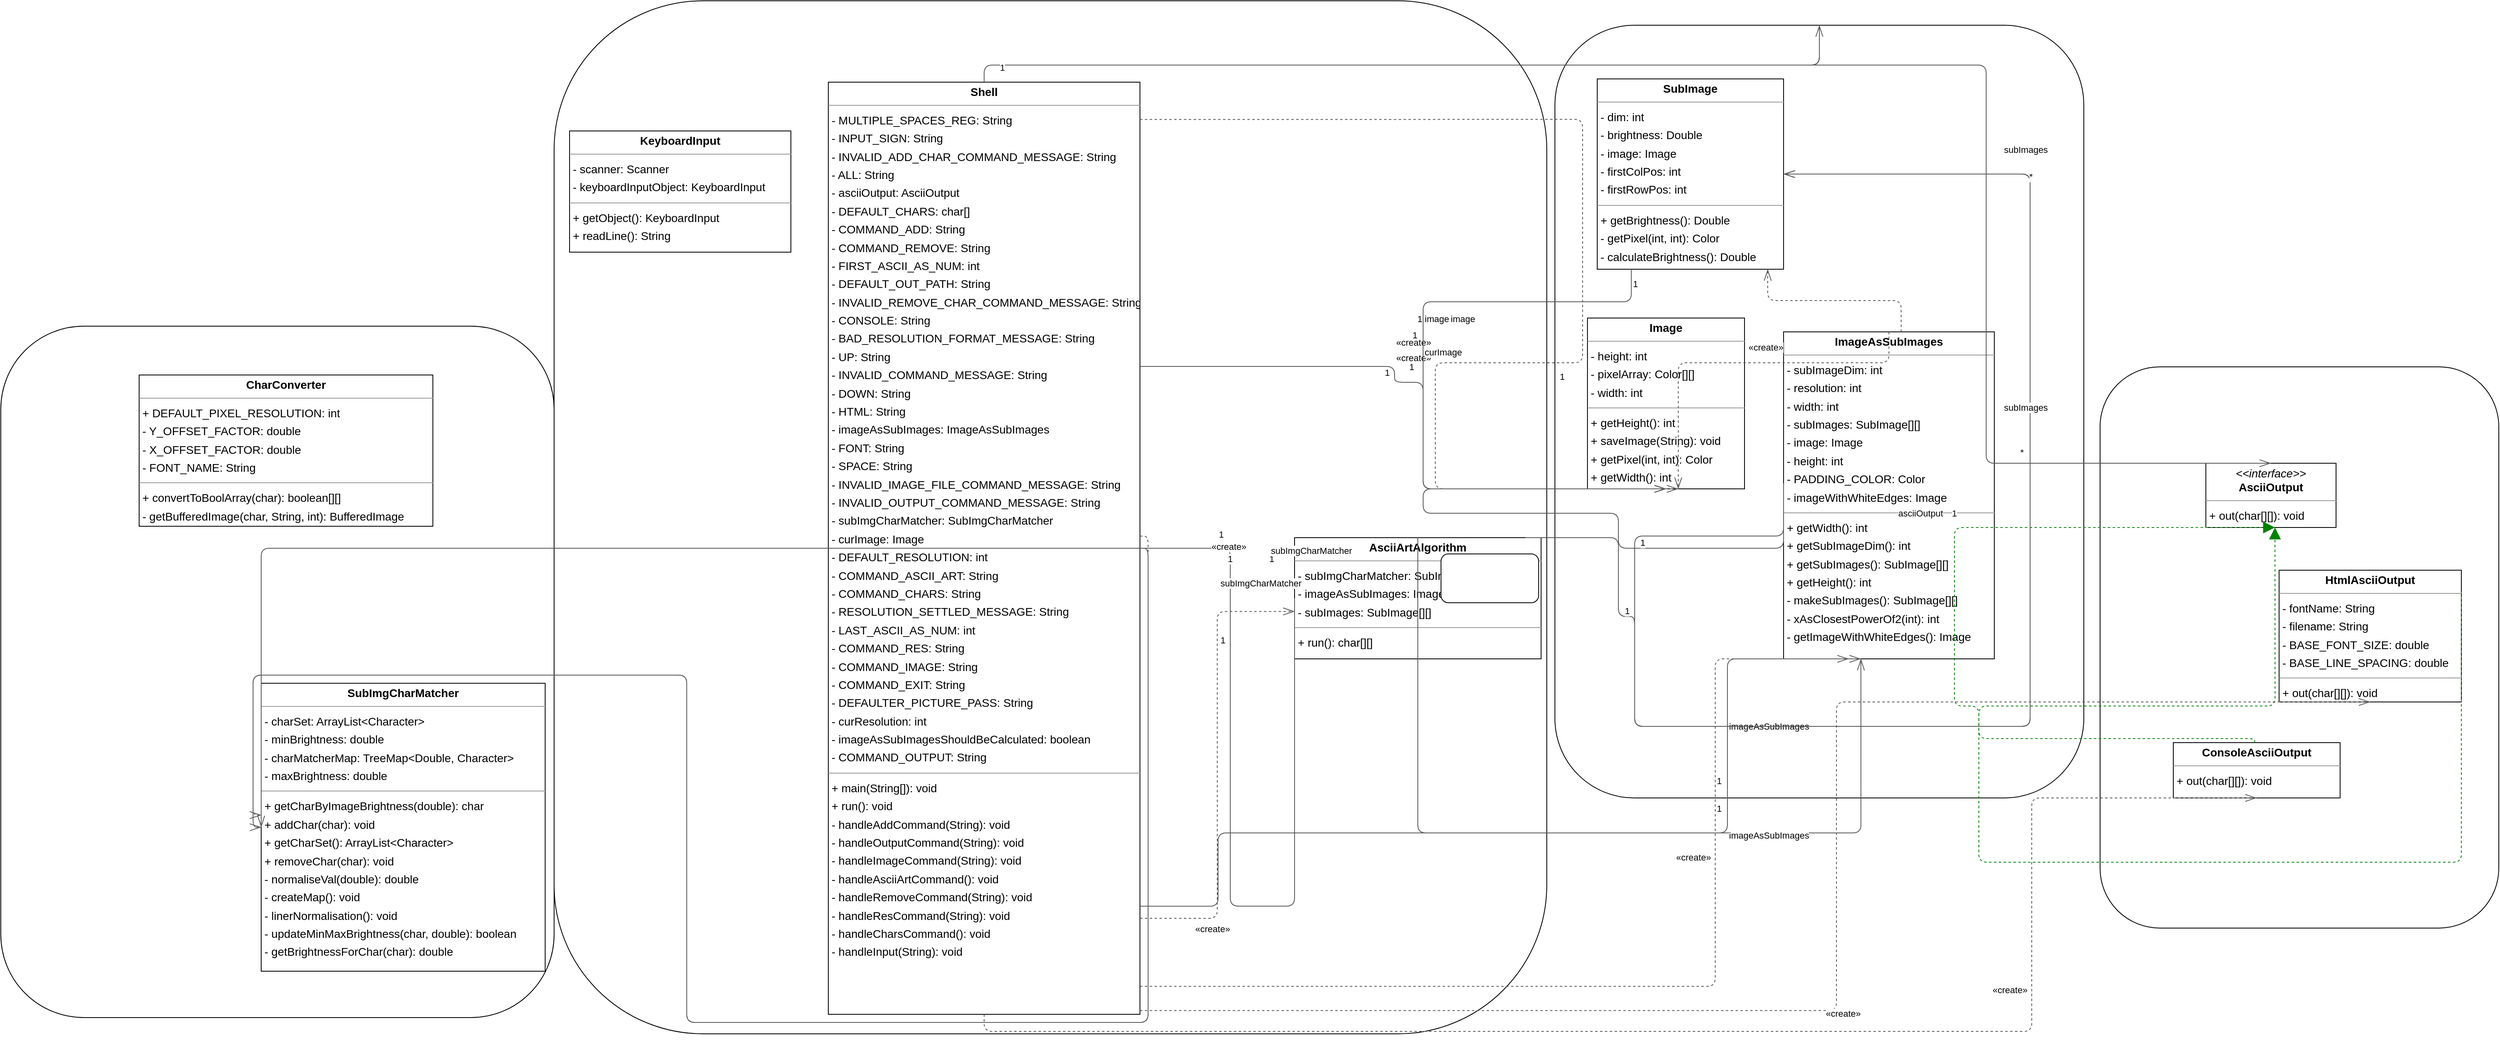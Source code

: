 <mxfile version="24.0.0" type="device">
  <diagram id="6cVKBzchmP52otBJ4pae" name="‫עמוד-1‬">
    <mxGraphModel dx="7844" dy="-596" grid="1" gridSize="10" guides="1" tooltips="1" connect="1" arrows="1" fold="1" page="0" pageScale="1" pageWidth="827" pageHeight="1169" background="none" math="0" shadow="0">
      <root>
        <mxCell id="0" />
        <mxCell id="1" parent="0" />
        <mxCell id="-XHhLIE4W5cikB3f0H-y-45" value="" style="rounded=1;whiteSpace=wrap;html=1;" vertex="1" parent="1">
          <mxGeometry x="-4410" y="2540" width="680" height="850" as="geometry" />
        </mxCell>
        <mxCell id="-XHhLIE4W5cikB3f0H-y-38" value="" style="rounded=1;whiteSpace=wrap;html=1;" vertex="1" parent="1">
          <mxGeometry x="-3730" y="2140" width="1220" height="1270" as="geometry" />
        </mxCell>
        <mxCell id="-XHhLIE4W5cikB3f0H-y-44" value="" style="rounded=1;whiteSpace=wrap;html=1;" vertex="1" parent="1">
          <mxGeometry x="-1830" y="2590" width="490" height="690" as="geometry" />
        </mxCell>
        <mxCell id="-XHhLIE4W5cikB3f0H-y-39" value="" style="rounded=1;whiteSpace=wrap;html=1;" vertex="1" parent="1">
          <mxGeometry x="-2500" y="2170" width="650" height="950" as="geometry" />
        </mxCell>
        <mxCell id="node4" value="&lt;p style=&quot;margin:0px;margin-top:4px;text-align:center;&quot;&gt;&lt;b&gt;AsciiArtAlgorithm&lt;/b&gt;&lt;/p&gt;&lt;hr size=&quot;1&quot;/&gt;&lt;p style=&quot;margin:0 0 0 4px;line-height:1.6;&quot;&gt;- subImgCharMatcher: SubImgCharMatcher&lt;br/&gt;- imageAsSubImages: ImageAsSubImages&lt;br/&gt;- subImages: SubImage[][]&lt;/p&gt;&lt;hr size=&quot;1&quot;/&gt;&lt;p style=&quot;margin:0 0 0 4px;line-height:1.6;&quot;&gt;+ run(): char[][]&lt;/p&gt;" style="verticalAlign=top;align=left;overflow=fill;fontSize=14;fontFamily=Helvetica;html=1;rounded=0;shadow=0;comic=0;labelBackgroundColor=none;strokeWidth=1;" parent="1" vertex="1">
          <mxGeometry x="-2820" y="2800" width="303" height="149" as="geometry" />
        </mxCell>
        <mxCell id="node7" value="&lt;p style=&quot;margin:0px;margin-top:4px;text-align:center;&quot;&gt;&lt;i&gt;&amp;lt;&amp;lt;interface&amp;gt;&amp;gt;&lt;/i&gt;&lt;br/&gt;&lt;b&gt;AsciiOutput&lt;/b&gt;&lt;/p&gt;&lt;hr size=&quot;1&quot;/&gt;&lt;p style=&quot;margin:0 0 0 4px;line-height:1.6;&quot;&gt;+ out(char[][]): void&lt;/p&gt;" style="verticalAlign=top;align=left;overflow=fill;fontSize=14;fontFamily=Helvetica;html=1;rounded=0;shadow=0;comic=0;labelBackgroundColor=none;strokeWidth=1;" parent="1" vertex="1">
          <mxGeometry x="-1700" y="2708.5" width="160" height="79" as="geometry" />
        </mxCell>
        <mxCell id="node5" value="&lt;p style=&quot;margin:0px;margin-top:4px;text-align:center;&quot;&gt;&lt;b&gt;CharConverter&lt;/b&gt;&lt;/p&gt;&lt;hr size=&quot;1&quot;/&gt;&lt;p style=&quot;margin:0 0 0 4px;line-height:1.6;&quot;&gt;+ DEFAULT_PIXEL_RESOLUTION: int&lt;br/&gt;- Y_OFFSET_FACTOR: double&lt;br/&gt;- X_OFFSET_FACTOR: double&lt;br/&gt;- FONT_NAME: String&lt;/p&gt;&lt;hr size=&quot;1&quot;/&gt;&lt;p style=&quot;margin:0 0 0 4px;line-height:1.6;&quot;&gt;+ convertToBoolArray(char): boolean[][]&lt;br/&gt;- getBufferedImage(char, String, int): BufferedImage&lt;/p&gt;" style="verticalAlign=top;align=left;overflow=fill;fontSize=14;fontFamily=Helvetica;html=1;rounded=0;shadow=0;comic=0;labelBackgroundColor=none;strokeWidth=1;" parent="1" vertex="1">
          <mxGeometry x="-4240" y="2600" width="361" height="186" as="geometry" />
        </mxCell>
        <mxCell id="node10" value="&lt;p style=&quot;margin:0px;margin-top:4px;text-align:center;&quot;&gt;&lt;b&gt;ConsoleAsciiOutput&lt;/b&gt;&lt;/p&gt;&lt;hr size=&quot;1&quot;/&gt;&lt;p style=&quot;margin:0 0 0 4px;line-height:1.6;&quot;&gt;+ out(char[][]): void&lt;/p&gt;" style="verticalAlign=top;align=left;overflow=fill;fontSize=14;fontFamily=Helvetica;html=1;rounded=0;shadow=0;comic=0;labelBackgroundColor=none;strokeWidth=1;" parent="1" vertex="1">
          <mxGeometry x="-1740" y="3052" width="205" height="68" as="geometry" />
        </mxCell>
        <mxCell id="node2" value="&lt;p style=&quot;margin:0px;margin-top:4px;text-align:center;&quot;&gt;&lt;b&gt;HtmlAsciiOutput&lt;/b&gt;&lt;/p&gt;&lt;hr size=&quot;1&quot;/&gt;&lt;p style=&quot;margin:0 0 0 4px;line-height:1.6;&quot;&gt;- fontName: String&lt;br/&gt;- filename: String&lt;br/&gt;- BASE_FONT_SIZE: double&lt;br/&gt;- BASE_LINE_SPACING: double&lt;/p&gt;&lt;hr size=&quot;1&quot;/&gt;&lt;p style=&quot;margin:0 0 0 4px;line-height:1.6;&quot;&gt;+ out(char[][]): void&lt;/p&gt;" style="verticalAlign=top;align=left;overflow=fill;fontSize=14;fontFamily=Helvetica;html=1;rounded=0;shadow=0;comic=0;labelBackgroundColor=none;strokeWidth=1;" parent="1" vertex="1">
          <mxGeometry x="-1610" y="2840" width="224" height="162" as="geometry" />
        </mxCell>
        <mxCell id="node3" value="&lt;p style=&quot;margin:0px;margin-top:4px;text-align:center;&quot;&gt;&lt;b&gt;Image&lt;/b&gt;&lt;/p&gt;&lt;hr size=&quot;1&quot;/&gt;&lt;p style=&quot;margin:0 0 0 4px;line-height:1.6;&quot;&gt;- height: int&lt;br/&gt;- pixelArray: Color[][]&lt;br/&gt;- width: int&lt;/p&gt;&lt;hr size=&quot;1&quot;/&gt;&lt;p style=&quot;margin:0 0 0 4px;line-height:1.6;&quot;&gt;+ getHeight(): int&lt;br/&gt;+ saveImage(String): void&lt;br/&gt;+ getPixel(int, int): Color&lt;br/&gt;+ getWidth(): int&lt;/p&gt;" style="verticalAlign=top;align=left;overflow=fill;fontSize=14;fontFamily=Helvetica;html=1;rounded=0;shadow=0;comic=0;labelBackgroundColor=none;strokeWidth=1;" parent="1" vertex="1">
          <mxGeometry x="-2460" y="2530" width="193" height="210" as="geometry" />
        </mxCell>
        <mxCell id="node1" value="&lt;p style=&quot;margin:0px;margin-top:4px;text-align:center;&quot;&gt;&lt;b&gt;ImageAsSubImages&lt;/b&gt;&lt;/p&gt;&lt;hr size=&quot;1&quot;/&gt;&lt;p style=&quot;margin:0 0 0 4px;line-height:1.6;&quot;&gt;- subImageDim: int&lt;br/&gt;- resolution: int&lt;br/&gt;- width: int&lt;br/&gt;- subImages: SubImage[][]&lt;br/&gt;- image: Image&lt;br/&gt;- height: int&lt;br/&gt;- PADDING_COLOR: Color&lt;br/&gt;- imageWithWhiteEdges: Image&lt;/p&gt;&lt;hr size=&quot;1&quot;/&gt;&lt;p style=&quot;margin:0 0 0 4px;line-height:1.6;&quot;&gt;+ getWidth(): int&lt;br/&gt;+ getSubImageDim(): int&lt;br/&gt;+ getSubImages(): SubImage[][]&lt;br/&gt;+ getHeight(): int&lt;br/&gt;- makeSubImages(): SubImage[][]&lt;br/&gt;- xAsClosestPowerOf2(int): int&lt;br/&gt;- getImageWithWhiteEdges(): Image&lt;/p&gt;" style="verticalAlign=top;align=left;overflow=fill;fontSize=14;fontFamily=Helvetica;html=1;rounded=0;shadow=0;comic=0;labelBackgroundColor=none;strokeWidth=1;" parent="1" vertex="1">
          <mxGeometry x="-2219" y="2547" width="259" height="402" as="geometry" />
        </mxCell>
        <mxCell id="node0" value="&lt;p style=&quot;margin:0px;margin-top:4px;text-align:center;&quot;&gt;&lt;b&gt;KeyboardInput&lt;/b&gt;&lt;/p&gt;&lt;hr size=&quot;1&quot;/&gt;&lt;p style=&quot;margin:0 0 0 4px;line-height:1.6;&quot;&gt;- scanner: Scanner&lt;br/&gt;- keyboardInputObject: KeyboardInput&lt;/p&gt;&lt;hr size=&quot;1&quot;/&gt;&lt;p style=&quot;margin:0 0 0 4px;line-height:1.6;&quot;&gt;+ getObject(): KeyboardInput&lt;br/&gt;+ readLine(): String&lt;/p&gt;" style="verticalAlign=top;align=left;overflow=fill;fontSize=14;fontFamily=Helvetica;html=1;rounded=0;shadow=0;comic=0;labelBackgroundColor=none;strokeWidth=1;" parent="1" vertex="1">
          <mxGeometry x="-3711" y="2300" width="272" height="149" as="geometry" />
        </mxCell>
        <mxCell id="node6" value="&lt;p style=&quot;margin:0px;margin-top:4px;text-align:center;&quot;&gt;&lt;b&gt;Shell&lt;/b&gt;&lt;/p&gt;&lt;hr size=&quot;1&quot;/&gt;&lt;p style=&quot;margin:0 0 0 4px;line-height:1.6;&quot;&gt;- MULTIPLE_SPACES_REG: String&lt;br/&gt;- INPUT_SIGN: String&lt;br/&gt;- INVALID_ADD_CHAR_COMMAND_MESSAGE: String&lt;br/&gt;- ALL: String&lt;br/&gt;- asciiOutput: AsciiOutput&lt;br/&gt;- DEFAULT_CHARS: char[]&lt;br/&gt;- COMMAND_ADD: String&lt;br/&gt;- COMMAND_REMOVE: String&lt;br/&gt;- FIRST_ASCII_AS_NUM: int&lt;br/&gt;- DEFAULT_OUT_PATH: String&lt;br/&gt;- INVALID_REMOVE_CHAR_COMMAND_MESSAGE: String&lt;br/&gt;- CONSOLE: String&lt;br/&gt;- BAD_RESOLUTION_FORMAT_MESSAGE: String&lt;br/&gt;- UP: String&lt;br/&gt;- INVALID_COMMAND_MESSAGE: String&lt;br/&gt;- DOWN: String&lt;br/&gt;- HTML: String&lt;br/&gt;- imageAsSubImages: ImageAsSubImages&lt;br/&gt;- FONT: String&lt;br/&gt;- SPACE: String&lt;br/&gt;- INVALID_IMAGE_FILE_COMMAND_MESSAGE: String&lt;br/&gt;- INVALID_OUTPUT_COMMAND_MESSAGE: String&lt;br/&gt;- subImgCharMatcher: SubImgCharMatcher&lt;br/&gt;- curImage: Image&lt;br/&gt;- DEFAULT_RESOLUTION: int&lt;br/&gt;- COMMAND_ASCII_ART: String&lt;br/&gt;- COMMAND_CHARS: String&lt;br/&gt;- RESOLUTION_SETTLED_MESSAGE: String&lt;br/&gt;- LAST_ASCII_AS_NUM: int&lt;br/&gt;- COMMAND_RES: String&lt;br/&gt;- COMMAND_IMAGE: String&lt;br/&gt;- COMMAND_EXIT: String&lt;br/&gt;- DEFAULTER_PICTURE_PASS: String&lt;br/&gt;- curResolution: int&lt;br/&gt;- imageAsSubImagesShouldBeCalculated: boolean&lt;br/&gt;- COMMAND_OUTPUT: String&lt;/p&gt;&lt;hr size=&quot;1&quot;/&gt;&lt;p style=&quot;margin:0 0 0 4px;line-height:1.6;&quot;&gt;+ main(String[]): void&lt;br/&gt;+ run(): void&lt;br/&gt;- handleAddCommand(String): void&lt;br/&gt;- handleOutputCommand(String): void&lt;br/&gt;- handleImageCommand(String): void&lt;br/&gt;- handleAsciiArtCommand(): void&lt;br/&gt;- handleRemoveCommand(String): void&lt;br/&gt;- handleResCommand(String): void&lt;br/&gt;- handleCharsCommand(): void&lt;br/&gt;- handleInput(String): void&lt;/p&gt;" style="verticalAlign=top;align=left;overflow=fill;fontSize=14;fontFamily=Helvetica;html=1;rounded=0;shadow=0;comic=0;labelBackgroundColor=none;strokeWidth=1;" parent="1" vertex="1">
          <mxGeometry x="-3393" y="2240" width="383" height="1146" as="geometry" />
        </mxCell>
        <mxCell id="node8" value="&lt;p style=&quot;margin:0px;margin-top:4px;text-align:center;&quot;&gt;&lt;b&gt;SubImage&lt;/b&gt;&lt;/p&gt;&lt;hr size=&quot;1&quot;/&gt;&lt;p style=&quot;margin:0 0 0 4px;line-height:1.6;&quot;&gt;- dim: int&lt;br/&gt;- brightness: Double&lt;br/&gt;- image: Image&lt;br/&gt;- firstColPos: int&lt;br/&gt;- firstRowPos: int&lt;/p&gt;&lt;hr size=&quot;1&quot;/&gt;&lt;p style=&quot;margin:0 0 0 4px;line-height:1.6;&quot;&gt;+ getBrightness(): Double&lt;br/&gt;- getPixel(int, int): Color&lt;br/&gt;- calculateBrightness(): Double&lt;/p&gt;" style="verticalAlign=top;align=left;overflow=fill;fontSize=14;fontFamily=Helvetica;html=1;rounded=0;shadow=0;comic=0;labelBackgroundColor=none;strokeWidth=1;" parent="1" vertex="1">
          <mxGeometry x="-2448" y="2236" width="229" height="234" as="geometry" />
        </mxCell>
        <mxCell id="node9" value="&lt;p style=&quot;margin:0px;margin-top:4px;text-align:center;&quot;&gt;&lt;b&gt;SubImgCharMatcher&lt;/b&gt;&lt;/p&gt;&lt;hr size=&quot;1&quot;/&gt;&lt;p style=&quot;margin:0 0 0 4px;line-height:1.6;&quot;&gt;- charSet: ArrayList&amp;lt;Character&amp;gt;&lt;br/&gt;- minBrightness: double&lt;br/&gt;- charMatcherMap: TreeMap&amp;lt;Double, Character&amp;gt;&lt;br/&gt;- maxBrightness: double&lt;/p&gt;&lt;hr size=&quot;1&quot;/&gt;&lt;p style=&quot;margin:0 0 0 4px;line-height:1.6;&quot;&gt;+ getCharByImageBrightness(double): char&lt;br/&gt;+ addChar(char): void&lt;br/&gt;+ getCharSet(): ArrayList&amp;lt;Character&amp;gt;&lt;br/&gt;+ removeChar(char): void&lt;br/&gt;- normaliseVal(double): double&lt;br/&gt;- createMap(): void&lt;br/&gt;- linerNormalisation(): void&lt;br/&gt;- updateMinMaxBrightness(char, double): boolean&lt;br/&gt;- getBrightnessForChar(char): double&lt;/p&gt;" style="verticalAlign=top;align=left;overflow=fill;fontSize=14;fontFamily=Helvetica;html=1;rounded=0;shadow=0;comic=0;labelBackgroundColor=none;strokeWidth=1;" parent="1" vertex="1">
          <mxGeometry x="-4090" y="2979" width="349" height="354" as="geometry" />
        </mxCell>
        <mxCell id="edge9" value="" style="html=1;rounded=1;edgeStyle=orthogonalEdgeStyle;dashed=0;startArrow=diamondThinstartSize=12;endArrow=openThin;endSize=12;strokeColor=#595959;exitX=0.500;exitY=0.000;exitDx=0;exitDy=0;entryX=0.367;entryY=1.000;entryDx=0;entryDy=0;" parent="1" source="node4" target="node1" edge="1">
          <mxGeometry width="50" height="50" relative="1" as="geometry">
            <Array as="points">
              <mxPoint x="-2554" y="3163" />
              <mxPoint x="-2288" y="3163" />
            </Array>
          </mxGeometry>
        </mxCell>
        <mxCell id="label54" value="1" style="edgeLabel;resizable=0;html=1;align=left;verticalAlign=top;strokeColor=default;" parent="edge9" vertex="1" connectable="0">
          <mxGeometry x="-2303" y="3086" as="geometry" />
        </mxCell>
        <mxCell id="label58" value="1" style="edgeLabel;resizable=0;html=1;align=left;verticalAlign=top;strokeColor=default;" parent="edge9" vertex="1" connectable="0">
          <mxGeometry x="-2303" y="3086" as="geometry" />
        </mxCell>
        <mxCell id="label59" value="imageAsSubImages" style="edgeLabel;resizable=0;html=1;align=left;verticalAlign=top;strokeColor=default;" parent="edge9" vertex="1" connectable="0">
          <mxGeometry x="-2288" y="3019" as="geometry" />
        </mxCell>
        <mxCell id="edge7" value="" style="html=1;rounded=1;edgeStyle=orthogonalEdgeStyle;dashed=0;startArrow=diamondThinstartSize=12;endArrow=openThin;endSize=12;strokeColor=#595959;exitX=0.936;exitY=0.000;exitDx=0;exitDy=0;entryX=1.000;entryY=0.500;entryDx=0;entryDy=0;" parent="1" source="node4" target="node8" edge="1">
          <mxGeometry width="50" height="50" relative="1" as="geometry">
            <Array as="points">
              <mxPoint x="-2422" y="2897" />
              <mxPoint x="-2402" y="2897" />
              <mxPoint x="-2402" y="3032" />
              <mxPoint x="-1916" y="3032" />
              <mxPoint x="-1916" y="2353" />
            </Array>
          </mxGeometry>
        </mxCell>
        <mxCell id="label42" value="1" style="edgeLabel;resizable=0;html=1;align=left;verticalAlign=top;strokeColor=default;" parent="edge7" vertex="1" connectable="0">
          <mxGeometry x="-2416" y="2877" as="geometry" />
        </mxCell>
        <mxCell id="label46" value="*" style="edgeLabel;resizable=0;html=1;align=left;verticalAlign=top;strokeColor=default;" parent="edge7" vertex="1" connectable="0">
          <mxGeometry x="-1930" y="2682" as="geometry" />
        </mxCell>
        <mxCell id="label47" value="subImages" style="edgeLabel;resizable=0;html=1;align=left;verticalAlign=top;strokeColor=default;" parent="edge7" vertex="1" connectable="0">
          <mxGeometry x="-1950" y="2310" as="geometry" />
        </mxCell>
        <mxCell id="edge8" value="" style="html=1;rounded=1;edgeStyle=orthogonalEdgeStyle;dashed=0;startArrow=diamondThinstartSize=12;endArrow=openThin;endSize=12;strokeColor=#595959;exitX=0.000;exitY=0.500;exitDx=0;exitDy=0;entryX=0.000;entryY=0.500;entryDx=0;entryDy=0;" parent="1" source="node4" target="node9" edge="1">
          <mxGeometry width="50" height="50" relative="1" as="geometry">
            <Array as="points">
              <mxPoint x="-2899" y="3253" />
              <mxPoint x="-2899" y="2813" />
            </Array>
          </mxGeometry>
        </mxCell>
        <mxCell id="label48" value="1" style="edgeLabel;resizable=0;html=1;align=left;verticalAlign=top;strokeColor=default;" parent="edge8" vertex="1" connectable="0">
          <mxGeometry x="-2913" y="2913" as="geometry" />
        </mxCell>
        <mxCell id="label52" value="1" style="edgeLabel;resizable=0;html=1;align=left;verticalAlign=top;strokeColor=default;" parent="edge8" vertex="1" connectable="0">
          <mxGeometry x="-2853" y="2813" as="geometry" />
        </mxCell>
        <mxCell id="label53" value="subImgCharMatcher" style="edgeLabel;resizable=0;html=1;align=left;verticalAlign=top;strokeColor=default;" parent="edge8" vertex="1" connectable="0">
          <mxGeometry x="-2913" y="2843" as="geometry" />
        </mxCell>
        <mxCell id="edge0" value="" style="html=1;rounded=1;edgeStyle=orthogonalEdgeStyle;dashed=1;startArrow=none;endArrow=block;endSize=12;strokeColor=#008200;exitX=0.488;exitY=0.001;exitDx=0;exitDy=0;entryX=0.531;entryY=1.001;entryDx=0;entryDy=0;" parent="1" source="node10" target="node7" edge="1">
          <mxGeometry width="50" height="50" relative="1" as="geometry">
            <Array as="points">
              <mxPoint x="-1916" y="3047" />
              <mxPoint x="-1979" y="3047" />
              <mxPoint x="-1979" y="3007" />
              <mxPoint x="-2009" y="3007" />
            </Array>
          </mxGeometry>
        </mxCell>
        <mxCell id="edge1" value="" style="html=1;rounded=1;edgeStyle=orthogonalEdgeStyle;dashed=1;startArrow=none;endArrow=block;endSize=12;strokeColor=#008200;exitX=1.000;exitY=0.164;exitDx=0;exitDy=0;entryX=0.531;entryY=1.001;entryDx=0;entryDy=0;" parent="1" source="node2" target="node7" edge="1">
          <mxGeometry width="50" height="50" relative="1" as="geometry">
            <Array as="points">
              <mxPoint x="-1979" y="3199" />
              <mxPoint x="-1979" y="3007" />
              <mxPoint x="-2009" y="3007" />
            </Array>
          </mxGeometry>
        </mxCell>
        <mxCell id="edge12" value="" style="html=1;rounded=1;edgeStyle=orthogonalEdgeStyle;dashed=1;startArrow=none;endArrow=openThin;endSize=12;strokeColor=#595959;exitX=0.500;exitY=0.000;exitDx=0;exitDy=0;entryX=0.578;entryY=1.000;entryDx=0;entryDy=0;" parent="1" source="node1" target="node3" edge="1">
          <mxGeometry width="50" height="50" relative="1" as="geometry">
            <Array as="points">
              <mxPoint x="-2254" y="2585" />
              <mxPoint x="-2647" y="2585" />
            </Array>
          </mxGeometry>
        </mxCell>
        <mxCell id="label74" value="«create»" style="edgeLabel;resizable=0;html=1;align=left;verticalAlign=top;strokeColor=default;" parent="edge12" vertex="1" connectable="0">
          <mxGeometry x="-2697" y="2566" as="geometry" />
        </mxCell>
        <mxCell id="edge19" value="" style="html=1;rounded=1;edgeStyle=orthogonalEdgeStyle;dashed=0;startArrow=diamondThinstartSize=12;endArrow=openThin;endSize=12;strokeColor=#595959;exitX=0.000;exitY=0.500;exitDx=0;exitDy=0;entryX=0.500;entryY=1.000;entryDx=0;entryDy=0;" parent="1" source="node1" target="node3" edge="1">
          <mxGeometry width="50" height="50" relative="1" as="geometry">
            <Array as="points">
              <mxPoint x="-2219" y="2813" />
              <mxPoint x="-2422" y="2813" />
              <mxPoint x="-2422" y="2770" />
              <mxPoint x="-2662" y="2770" />
              <mxPoint x="-2662" y="2740" />
            </Array>
          </mxGeometry>
        </mxCell>
        <mxCell id="label114" value="1" style="edgeLabel;resizable=0;html=1;align=left;verticalAlign=top;strokeColor=default;" parent="edge19" vertex="1" connectable="0">
          <mxGeometry x="-2681" y="2577" as="geometry" />
        </mxCell>
        <mxCell id="label118" value="1" style="edgeLabel;resizable=0;html=1;align=left;verticalAlign=top;strokeColor=default;" parent="edge19" vertex="1" connectable="0">
          <mxGeometry x="-2671" y="2518" as="geometry" />
        </mxCell>
        <mxCell id="label119" value="image" style="edgeLabel;resizable=0;html=1;align=left;verticalAlign=top;strokeColor=default;" parent="edge19" vertex="1" connectable="0">
          <mxGeometry x="-2630" y="2518" as="geometry" />
        </mxCell>
        <mxCell id="edge4" value="" style="html=1;rounded=1;edgeStyle=orthogonalEdgeStyle;dashed=1;startArrow=none;endArrow=openThin;endSize=12;strokeColor=#595959;exitX=0.558;exitY=0.000;exitDx=0;exitDy=0;entryX=0.915;entryY=1.000;entryDx=0;entryDy=0;" parent="1" source="node1" target="node8" edge="1">
          <mxGeometry width="50" height="50" relative="1" as="geometry">
            <Array as="points" />
          </mxGeometry>
        </mxCell>
        <mxCell id="label26" value="«create»" style="edgeLabel;resizable=0;html=1;align=left;verticalAlign=top;strokeColor=default;" parent="edge4" vertex="1" connectable="0">
          <mxGeometry x="-2264" y="2553" as="geometry" />
        </mxCell>
        <mxCell id="edge6" value="" style="html=1;rounded=1;edgeStyle=orthogonalEdgeStyle;dashed=0;startArrow=diamondThinstartSize=12;endArrow=openThin;endSize=12;strokeColor=#595959;exitX=0.000;exitY=0.463;exitDx=0;exitDy=0;entryX=1.000;entryY=0.500;entryDx=0;entryDy=0;" parent="1" source="node1" target="node8" edge="1">
          <mxGeometry width="50" height="50" relative="1" as="geometry">
            <Array as="points">
              <mxPoint x="-2402" y="2798" />
              <mxPoint x="-2402" y="3032" />
              <mxPoint x="-1916" y="3032" />
              <mxPoint x="-1916" y="2353" />
            </Array>
          </mxGeometry>
        </mxCell>
        <mxCell id="label36" value="1" style="edgeLabel;resizable=0;html=1;align=left;verticalAlign=top;strokeColor=default;" parent="edge6" vertex="1" connectable="0">
          <mxGeometry x="-2397" y="2793" as="geometry" />
        </mxCell>
        <mxCell id="label40" value="*" style="edgeLabel;resizable=0;html=1;align=left;verticalAlign=top;strokeColor=default;" parent="edge6" vertex="1" connectable="0">
          <mxGeometry x="-1919" y="2343" as="geometry" />
        </mxCell>
        <mxCell id="label41" value="subImages" style="edgeLabel;resizable=0;html=1;align=left;verticalAlign=top;strokeColor=default;" parent="edge6" vertex="1" connectable="0">
          <mxGeometry x="-1950" y="2627" as="geometry" />
        </mxCell>
        <mxCell id="edge11" value="" style="html=1;rounded=1;edgeStyle=orthogonalEdgeStyle;dashed=1;startArrow=none;endArrow=openThin;endSize=12;strokeColor=#595959;exitX=1.000;exitY=0.897;exitDx=0;exitDy=0;entryX=0.000;entryY=0.609;entryDx=0;entryDy=0;" parent="1" source="node6" target="node4" edge="1">
          <mxGeometry width="50" height="50" relative="1" as="geometry">
            <Array as="points" />
          </mxGeometry>
        </mxCell>
        <mxCell id="label68" value="«create»" style="edgeLabel;resizable=0;html=1;align=left;verticalAlign=top;strokeColor=default;" parent="edge11" vertex="1" connectable="0">
          <mxGeometry x="-2944" y="3268" as="geometry" />
        </mxCell>
        <mxCell id="edge14" value="" style="html=1;rounded=1;edgeStyle=orthogonalEdgeStyle;dashed=0;startArrow=diamondThinstartSize=12;endArrow=openThin;endSize=12;strokeColor=#595959;exitX=0.500;exitY=0.000;exitDx=0;exitDy=0;entryX=0.500;entryY=0.001;entryDx=0;entryDy=0;" parent="1" source="-XHhLIE4W5cikB3f0H-y-39" target="node7" edge="1">
          <mxGeometry width="50" height="50" relative="1" as="geometry">
            <Array as="points">
              <mxPoint x="-2250" y="2219" />
              <mxPoint x="-1970" y="2219" />
              <mxPoint x="-1970" y="2760" />
            </Array>
          </mxGeometry>
        </mxCell>
        <mxCell id="label84" value="1" style="edgeLabel;resizable=0;html=1;align=left;verticalAlign=top;strokeColor=default;" parent="edge14" vertex="1" connectable="0">
          <mxGeometry x="-3184" y="2209" as="geometry" />
        </mxCell>
        <mxCell id="label88" value="1" style="edgeLabel;resizable=0;html=1;align=left;verticalAlign=top;strokeColor=default;" parent="edge14" vertex="1" connectable="0">
          <mxGeometry x="-2014" y="2757" as="geometry" />
        </mxCell>
        <mxCell id="label89" value="asciiOutput" style="edgeLabel;resizable=0;html=1;align=left;verticalAlign=top;strokeColor=default;" parent="edge14" vertex="1" connectable="0">
          <mxGeometry x="-2080" y="2757" as="geometry" />
        </mxCell>
        <mxCell id="edge5" value="" style="html=1;rounded=1;edgeStyle=orthogonalEdgeStyle;dashed=1;startArrow=none;endArrow=openThin;endSize=12;strokeColor=#595959;exitX=0.500;exitY=1.000;exitDx=0;exitDy=0;entryX=0.500;entryY=1.000;entryDx=0;entryDy=0;" parent="1" source="node6" target="node10" edge="1">
          <mxGeometry width="50" height="50" relative="1" as="geometry">
            <Array as="points">
              <mxPoint x="-3202" y="3407" />
              <mxPoint x="-1914" y="3407" />
            </Array>
          </mxGeometry>
        </mxCell>
        <mxCell id="label32" value="«create»" style="edgeLabel;resizable=0;html=1;align=left;verticalAlign=top;strokeColor=default;" parent="edge5" vertex="1" connectable="0">
          <mxGeometry x="-1964" y="3343" as="geometry" />
        </mxCell>
        <mxCell id="edge16" value="" style="html=1;rounded=1;edgeStyle=orthogonalEdgeStyle;dashed=1;startArrow=none;endArrow=openThin;endSize=12;strokeColor=#595959;exitX=1.000;exitY=0.996;exitDx=0;exitDy=0;entryX=0.500;entryY=1.000;entryDx=0;entryDy=0;" parent="1" source="node6" target="node2" edge="1">
          <mxGeometry width="50" height="50" relative="1" as="geometry">
            <Array as="points">
              <mxPoint x="-2154" y="3382" />
            </Array>
          </mxGeometry>
        </mxCell>
        <mxCell id="label98" value="«create»" style="edgeLabel;resizable=0;html=1;align=left;verticalAlign=top;strokeColor=default;" parent="edge16" vertex="1" connectable="0">
          <mxGeometry x="-2169" y="3372" as="geometry" />
        </mxCell>
        <mxCell id="edge2" value="" style="html=1;rounded=1;edgeStyle=orthogonalEdgeStyle;dashed=1;startArrow=none;endArrow=openThin;endSize=12;strokeColor=#595959;exitX=1.000;exitY=0.040;exitDx=0;exitDy=0;entryX=0.578;entryY=1.000;entryDx=0;entryDy=0;" parent="1" source="node6" target="node3" edge="1">
          <mxGeometry width="50" height="50" relative="1" as="geometry">
            <Array as="points">
              <mxPoint x="-2466" y="2286" />
              <mxPoint x="-2466" y="2585" />
              <mxPoint x="-2647" y="2585" />
            </Array>
          </mxGeometry>
        </mxCell>
        <mxCell id="label14" value="«create»" style="edgeLabel;resizable=0;html=1;align=left;verticalAlign=top;strokeColor=default;" parent="edge2" vertex="1" connectable="0">
          <mxGeometry x="-2697" y="2547" as="geometry" />
        </mxCell>
        <mxCell id="edge10" value="" style="html=1;rounded=1;edgeStyle=orthogonalEdgeStyle;dashed=0;startArrow=diamondThinstartSize=12;endArrow=openThin;endSize=12;strokeColor=#595959;exitX=1.000;exitY=0.305;exitDx=0;exitDy=0;entryX=0.500;entryY=1.000;entryDx=0;entryDy=0;" parent="1" source="node6" target="node3" edge="1">
          <mxGeometry width="50" height="50" relative="1" as="geometry">
            <Array as="points">
              <mxPoint x="-2697" y="2590" />
              <mxPoint x="-2697" y="2609" />
              <mxPoint x="-2662" y="2609" />
            </Array>
          </mxGeometry>
        </mxCell>
        <mxCell id="label60" value="1" style="edgeLabel;resizable=0;html=1;align=left;verticalAlign=top;strokeColor=default;" parent="edge10" vertex="1" connectable="0">
          <mxGeometry x="-2711" y="2584" as="geometry" />
        </mxCell>
        <mxCell id="label64" value="1" style="edgeLabel;resizable=0;html=1;align=left;verticalAlign=top;strokeColor=default;" parent="edge10" vertex="1" connectable="0">
          <mxGeometry x="-2677" y="2538" as="geometry" />
        </mxCell>
        <mxCell id="label65" value="curImage" style="edgeLabel;resizable=0;html=1;align=left;verticalAlign=top;strokeColor=default;" parent="edge10" vertex="1" connectable="0">
          <mxGeometry x="-2662" y="2559" as="geometry" />
        </mxCell>
        <mxCell id="edge15" value="" style="html=1;rounded=1;edgeStyle=orthogonalEdgeStyle;dashed=1;startArrow=none;endArrow=openThin;endSize=12;strokeColor=#595959;exitX=1.000;exitY=0.970;exitDx=0;exitDy=0;entryX=0.309;entryY=1.000;entryDx=0;entryDy=0;" parent="1" source="node6" target="node1" edge="1">
          <mxGeometry width="50" height="50" relative="1" as="geometry">
            <Array as="points">
              <mxPoint x="-2303" y="3352" />
            </Array>
          </mxGeometry>
        </mxCell>
        <mxCell id="label92" value="«create»" style="edgeLabel;resizable=0;html=1;align=left;verticalAlign=top;strokeColor=default;" parent="edge15" vertex="1" connectable="0">
          <mxGeometry x="-2353" y="3180" as="geometry" />
        </mxCell>
        <mxCell id="edge17" value="" style="html=1;rounded=1;edgeStyle=orthogonalEdgeStyle;dashed=0;startArrow=diamondThinstartSize=12;endArrow=openThin;endSize=12;strokeColor=#595959;exitX=1.000;exitY=0.884;exitDx=0;exitDy=0;entryX=0.367;entryY=1.000;entryDx=0;entryDy=0;" parent="1" source="node6" target="node1" edge="1">
          <mxGeometry width="50" height="50" relative="1" as="geometry">
            <Array as="points">
              <mxPoint x="-2914" y="3253" />
              <mxPoint x="-2914" y="3163" />
              <mxPoint x="-2288" y="3163" />
            </Array>
          </mxGeometry>
        </mxCell>
        <mxCell id="label102" value="1" style="edgeLabel;resizable=0;html=1;align=left;verticalAlign=top;strokeColor=default;" parent="edge17" vertex="1" connectable="0">
          <mxGeometry x="-2303" y="3086" as="geometry" />
        </mxCell>
        <mxCell id="label106" value="1" style="edgeLabel;resizable=0;html=1;align=left;verticalAlign=top;strokeColor=default;" parent="edge17" vertex="1" connectable="0">
          <mxGeometry x="-2303" y="3120" as="geometry" />
        </mxCell>
        <mxCell id="label107" value="imageAsSubImages" style="edgeLabel;resizable=0;html=1;align=left;verticalAlign=top;strokeColor=default;" parent="edge17" vertex="1" connectable="0">
          <mxGeometry x="-2288" y="3153" as="geometry" />
        </mxCell>
        <mxCell id="edge3" value="" style="html=1;rounded=1;edgeStyle=orthogonalEdgeStyle;dashed=1;startArrow=none;endArrow=openThin;endSize=12;strokeColor=#595959;exitX=1.000;exitY=0.487;exitDx=0;exitDy=0;entryX=0.000;entryY=0.458;entryDx=0;entryDy=0;" parent="1" source="node6" target="node9" edge="1">
          <mxGeometry width="50" height="50" relative="1" as="geometry">
            <Array as="points" />
          </mxGeometry>
        </mxCell>
        <mxCell id="label20" value="«create»" style="edgeLabel;resizable=0;html=1;align=left;verticalAlign=top;strokeColor=default;" parent="edge3" vertex="1" connectable="0">
          <mxGeometry x="-2924" y="2798" as="geometry" />
        </mxCell>
        <mxCell id="edge18" value="" style="html=1;rounded=1;edgeStyle=orthogonalEdgeStyle;dashed=0;startArrow=diamondThinstartSize=12;endArrow=openThin;endSize=12;strokeColor=#595959;exitX=1.000;exitY=0.500;exitDx=0;exitDy=0;entryX=0.000;entryY=0.500;entryDx=0;entryDy=0;" parent="1" source="node6" target="node9" edge="1">
          <mxGeometry width="50" height="50" relative="1" as="geometry">
            <Array as="points" />
          </mxGeometry>
        </mxCell>
        <mxCell id="label108" value="1" style="edgeLabel;resizable=0;html=1;align=left;verticalAlign=top;strokeColor=default;" parent="edge18" vertex="1" connectable="0">
          <mxGeometry x="-2904" y="2813" as="geometry" />
        </mxCell>
        <mxCell id="label112" value="1" style="edgeLabel;resizable=0;html=1;align=left;verticalAlign=top;strokeColor=default;" parent="edge18" vertex="1" connectable="0">
          <mxGeometry x="-2915" y="2783" as="geometry" />
        </mxCell>
        <mxCell id="label113" value="subImgCharMatcher" style="edgeLabel;resizable=0;html=1;align=left;verticalAlign=top;strokeColor=default;" parent="edge18" vertex="1" connectable="0">
          <mxGeometry x="-2851" y="2803" as="geometry" />
        </mxCell>
        <mxCell id="edge13" value="" style="html=1;rounded=1;edgeStyle=orthogonalEdgeStyle;dashed=0;startArrow=diamondThinstartSize=12;endArrow=openThin;endSize=12;strokeColor=#595959;exitX=0.183;exitY=1.000;exitDx=0;exitDy=0;entryX=0.500;entryY=1.000;entryDx=0;entryDy=0;" parent="1" source="node8" target="node3" edge="1">
          <mxGeometry width="50" height="50" relative="1" as="geometry">
            <Array as="points">
              <mxPoint x="-2406" y="2510" />
              <mxPoint x="-2662" y="2510" />
              <mxPoint x="-2662" y="2740" />
            </Array>
          </mxGeometry>
        </mxCell>
        <mxCell id="label78" value="1" style="edgeLabel;resizable=0;html=1;align=left;verticalAlign=top;strokeColor=default;" parent="edge13" vertex="1" connectable="0">
          <mxGeometry x="-2406" y="2475" as="geometry" />
        </mxCell>
        <mxCell id="label82" value="1" style="edgeLabel;resizable=0;html=1;align=left;verticalAlign=top;strokeColor=default;" parent="edge13" vertex="1" connectable="0">
          <mxGeometry x="-2496" y="2589" as="geometry" />
        </mxCell>
        <mxCell id="label83" value="image" style="edgeLabel;resizable=0;html=1;align=left;verticalAlign=top;strokeColor=default;" parent="edge13" vertex="1" connectable="0">
          <mxGeometry x="-2662" y="2518" as="geometry" />
        </mxCell>
        <mxCell id="-XHhLIE4W5cikB3f0H-y-37" value="" style="rounded=1;whiteSpace=wrap;html=1;" vertex="1" parent="1">
          <mxGeometry x="-2640" y="2820" width="120" height="60" as="geometry" />
        </mxCell>
        <mxCell id="-XHhLIE4W5cikB3f0H-y-40" value="" style="html=1;rounded=1;edgeStyle=orthogonalEdgeStyle;dashed=0;startArrow=diamondThinstartSize=12;endArrow=openThin;endSize=12;strokeColor=#595959;exitX=0.500;exitY=0.000;exitDx=0;exitDy=0;entryX=0.500;entryY=0.001;entryDx=0;entryDy=0;" edge="1" parent="1" source="node6" target="-XHhLIE4W5cikB3f0H-y-39">
          <mxGeometry width="50" height="50" relative="1" as="geometry">
            <Array as="points">
              <mxPoint x="-3202" y="2219" />
            </Array>
            <mxPoint x="-3201" y="2240" as="sourcePoint" />
            <mxPoint x="-1530" y="2760" as="targetPoint" />
          </mxGeometry>
        </mxCell>
        <mxCell id="-XHhLIE4W5cikB3f0H-y-41" value="1" style="edgeLabel;resizable=0;html=1;align=left;verticalAlign=top;strokeColor=default;" vertex="1" connectable="0" parent="-XHhLIE4W5cikB3f0H-y-40">
          <mxGeometry x="-3184" y="2209" as="geometry" />
        </mxCell>
        <mxCell id="-XHhLIE4W5cikB3f0H-y-42" value="1" style="edgeLabel;resizable=0;html=1;align=left;verticalAlign=top;strokeColor=default;" vertex="1" connectable="0" parent="-XHhLIE4W5cikB3f0H-y-40">
          <mxGeometry x="-2014" y="2757" as="geometry" />
        </mxCell>
        <mxCell id="-XHhLIE4W5cikB3f0H-y-43" value="asciiOutput" style="edgeLabel;resizable=0;html=1;align=left;verticalAlign=top;strokeColor=default;" vertex="1" connectable="0" parent="-XHhLIE4W5cikB3f0H-y-40">
          <mxGeometry x="-2080" y="2757" as="geometry" />
        </mxCell>
      </root>
    </mxGraphModel>
  </diagram>
</mxfile>
